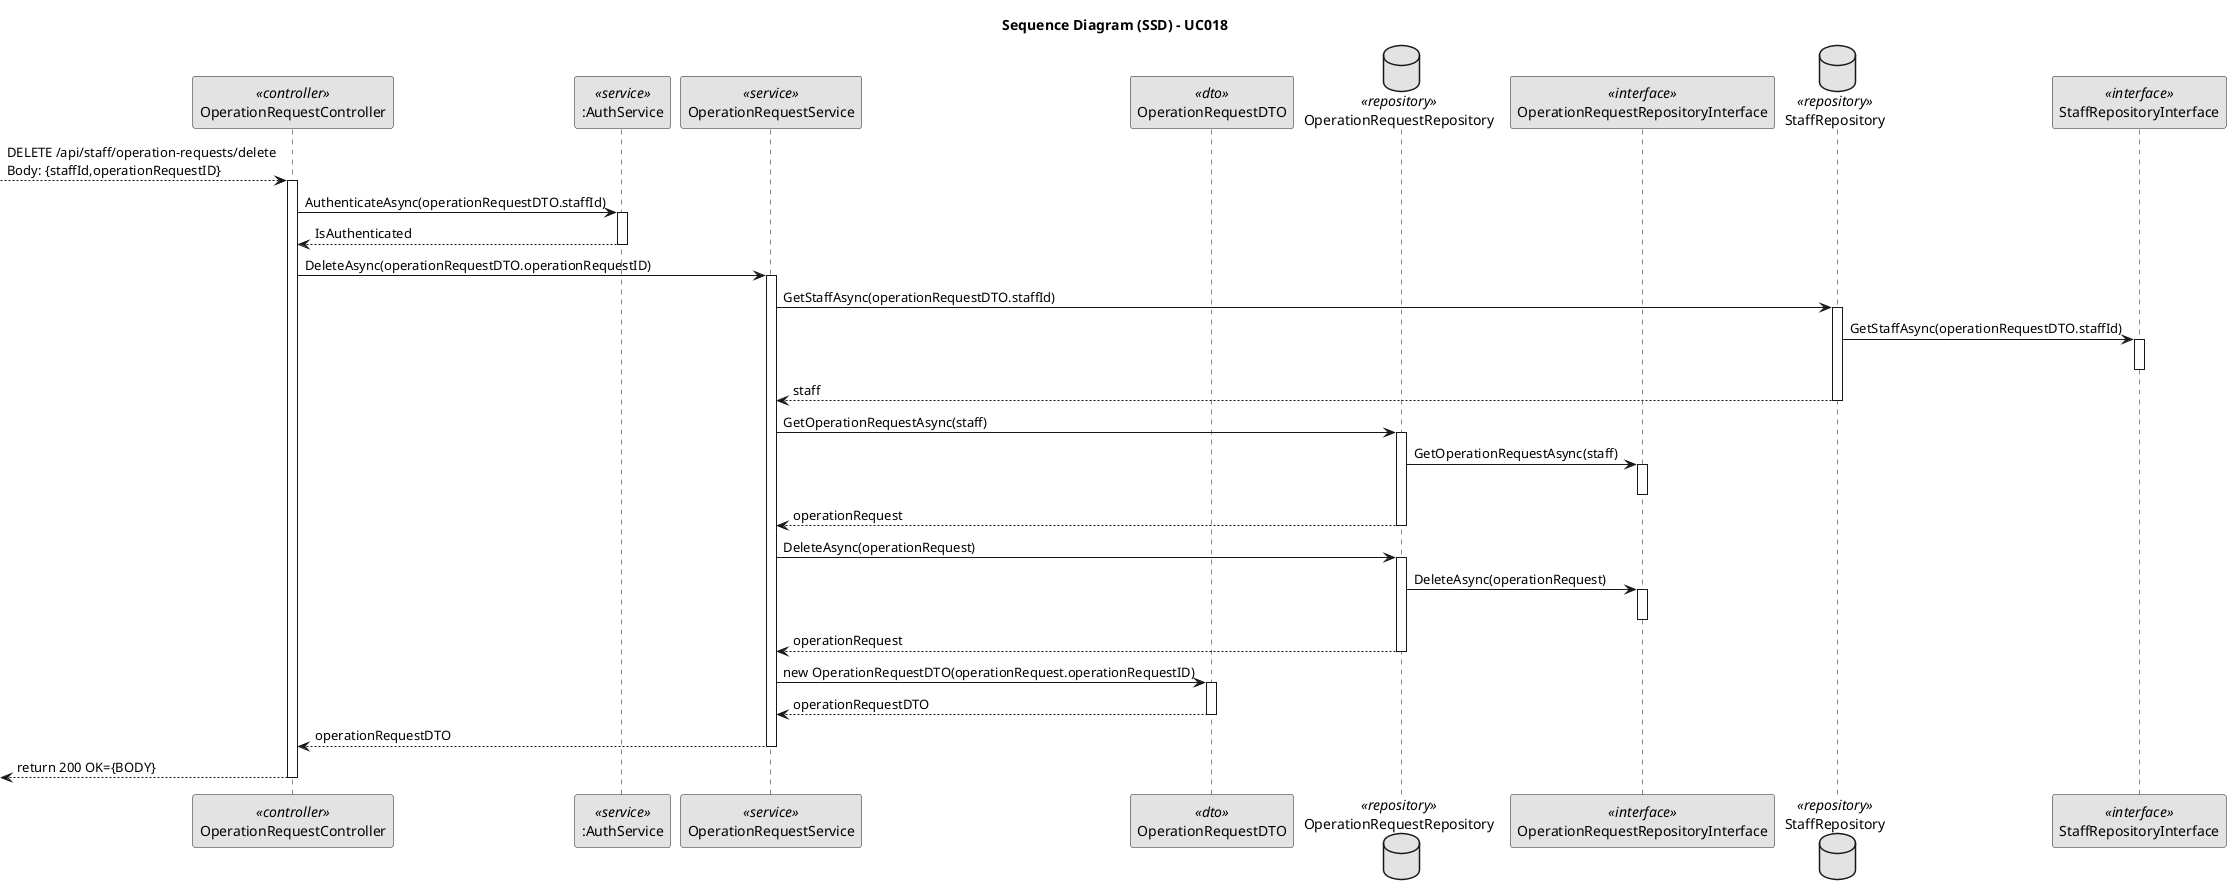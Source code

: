 @startuml "uc018-sequence-diagram"
skinparam monochrome true
skinparam packageStyle rectangle
skinparam shadowing false

title Sequence Diagram (SSD) - UC018
participant OperationRequestController as Controller <<controller>>
participant ":AuthService" as AuthService <<service>>
participant OperationRequestService as Service <<service>>
participant OperationRequestDTO as DTO <<dto>>
database OperationRequestRepository as Repository <<repository>>
participant OperationRequestRepositoryInterface as Interface <<interface>>
database StaffRepository as StaffRepository <<repository>>
participant StaffRepositoryInterface as StaffInterface <<interface>>


--> Controller: DELETE /api/staff/operation-requests/delete\nBody: {staffId,operationRequestID}
activate Controller
    
    Controller -> AuthService: AuthenticateAsync(operationRequestDTO.staffId)
    activate AuthService
        AuthService --> Controller: IsAuthenticated
        deactivate AuthService

    Controller -> Service: DeleteAsync(operationRequestDTO.operationRequestID)
    activate Service 
        Service -> StaffRepository: GetStaffAsync(operationRequestDTO.staffId)
        activate StaffRepository
            StaffRepository -> StaffInterface: GetStaffAsync(operationRequestDTO.staffId)
            activate StaffInterface
                deactivate StaffInterface
            StaffRepository --> Service: staff
            deactivate StaffRepository 

        Service -> Repository: GetOperationRequestAsync(staff)
        activate Repository
            Repository -> Interface: GetOperationRequestAsync(staff)
            activate Interface
                deactivate Interface
            Repository --> Service: operationRequest
            deactivate Repository

        Service -> Repository: DeleteAsync(operationRequest)
        activate Repository
            Repository -> Interface: DeleteAsync(operationRequest)
            activate Interface
                deactivate Interface
            Repository --> Service: operationRequest
            deactivate Repository
        Service -> DTO: new OperationRequestDTO(operationRequest.operationRequestID)
        activate DTO
            DTO --> Service: operationRequestDTO
            deactivate DTO
        Service --> Controller: operationRequestDTO
        deactivate Service

    <-- Controller: return 200 OK={BODY}
    deactivate Controller
@enduml
